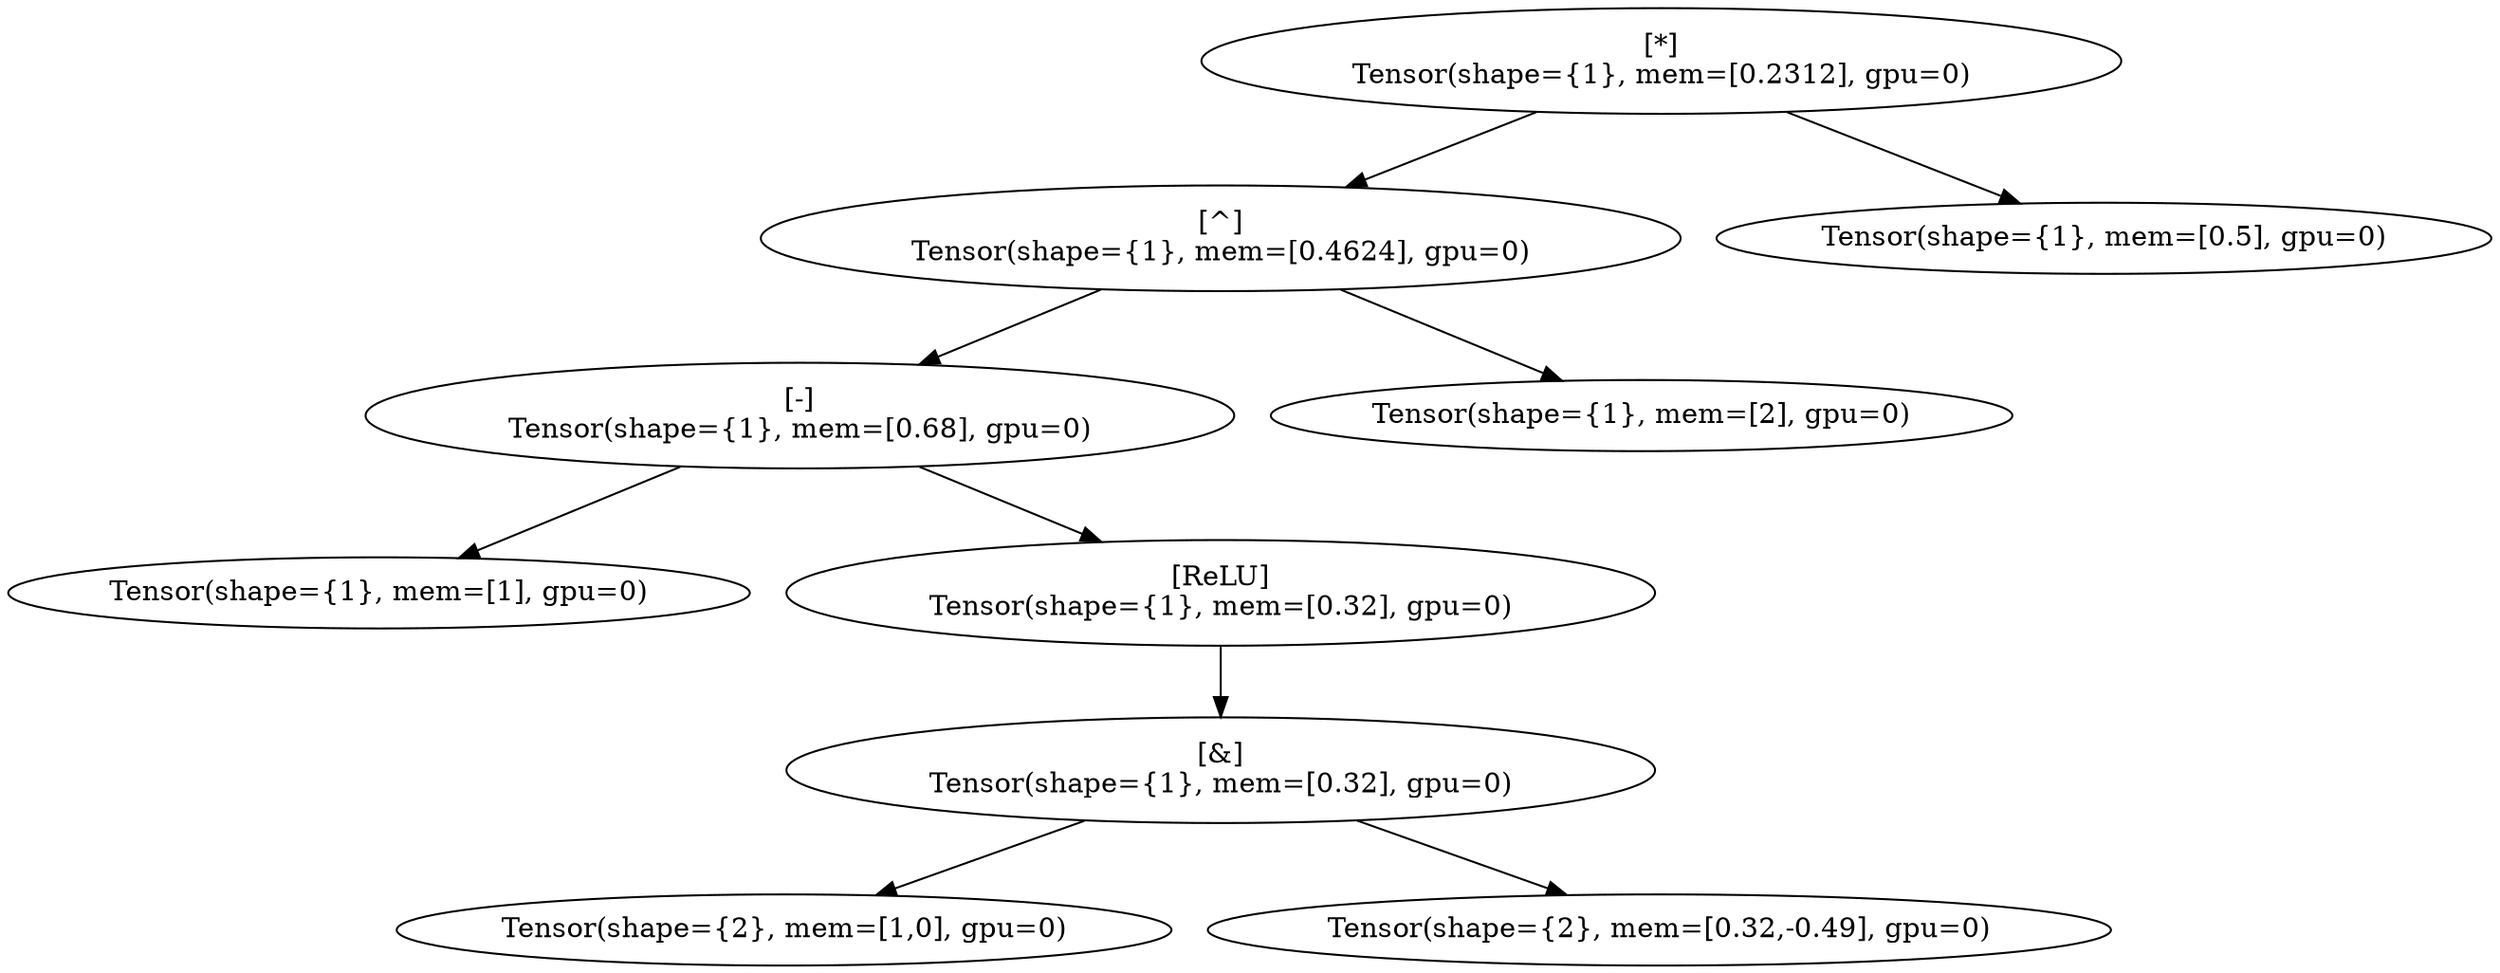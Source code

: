 digraph G {
MUL_Output_01c5B[label="[*]\nTensor(shape={1}, mem=[0.2312], gpu=0)"]
POW_MUL_Output_01c5B_1hZDe[label="[^]\nTensor(shape={1}, mem=[0.4624], gpu=0)"]
MUL_Output_01c5B -> POW_MUL_Output_01c5B_1hZDe
MIN_POW_MUL_Output_01c5B_1hZDe_2uGdh[label="[-]\nTensor(shape={1}, mem=[0.68], gpu=0)"]
POW_MUL_Output_01c5B_1hZDe -> MIN_POW_MUL_Output_01c5B_1hZDe_2uGdh
TENSOR_MIN_POW_MUL_Output_01c5B_1hZDe_2uGdh_3uv22[label="Tensor(shape={1}, mem=[1], gpu=0)"]
MIN_POW_MUL_Output_01c5B_1hZDe_2uGdh -> TENSOR_MIN_POW_MUL_Output_01c5B_1hZDe_2uGdh_3uv22
RELU_MIN_POW_MUL_Output_01c5B_1hZDe_2uGdh_3R6GT[label="[ReLU]\nTensor(shape={1}, mem=[0.32], gpu=0)"]
MIN_POW_MUL_Output_01c5B_1hZDe_2uGdh -> RELU_MIN_POW_MUL_Output_01c5B_1hZDe_2uGdh_3R6GT
MATMUL_RELU_MIN_POW_MUL_Output_01c5B_1hZDe_2uGdh_3R6GT_44OZe[label="[&]\nTensor(shape={1}, mem=[0.32], gpu=0)"]
RELU_MIN_POW_MUL_Output_01c5B_1hZDe_2uGdh_3R6GT -> MATMUL_RELU_MIN_POW_MUL_Output_01c5B_1hZDe_2uGdh_3R6GT_44OZe
TENSOR_MATMUL_RELU_MIN_POW_MUL_Output_01c5B_1hZDe_2uGdh_3R6GT_44OZe_5I0QA[label="Tensor(shape={2}, mem=[1,0], gpu=0)"]
MATMUL_RELU_MIN_POW_MUL_Output_01c5B_1hZDe_2uGdh_3R6GT_44OZe -> TENSOR_MATMUL_RELU_MIN_POW_MUL_Output_01c5B_1hZDe_2uGdh_3R6GT_44OZe_5I0QA
TENSOR_MATMUL_RELU_MIN_POW_MUL_Output_01c5B_1hZDe_2uGdh_3R6GT_44OZe_54UyX[label="Tensor(shape={2}, mem=[0.32,-0.49], gpu=0)"]
MATMUL_RELU_MIN_POW_MUL_Output_01c5B_1hZDe_2uGdh_3R6GT_44OZe -> TENSOR_MATMUL_RELU_MIN_POW_MUL_Output_01c5B_1hZDe_2uGdh_3R6GT_44OZe_54UyX
TENSOR_POW_MUL_Output_01c5B_1hZDe_2VQMF[label="Tensor(shape={1}, mem=[2], gpu=0)"]
POW_MUL_Output_01c5B_1hZDe -> TENSOR_POW_MUL_Output_01c5B_1hZDe_2VQMF
TENSOR_MUL_Output_01c5B_1gySk[label="Tensor(shape={1}, mem=[0.5], gpu=0)"]
MUL_Output_01c5B -> TENSOR_MUL_Output_01c5B_1gySk
}
